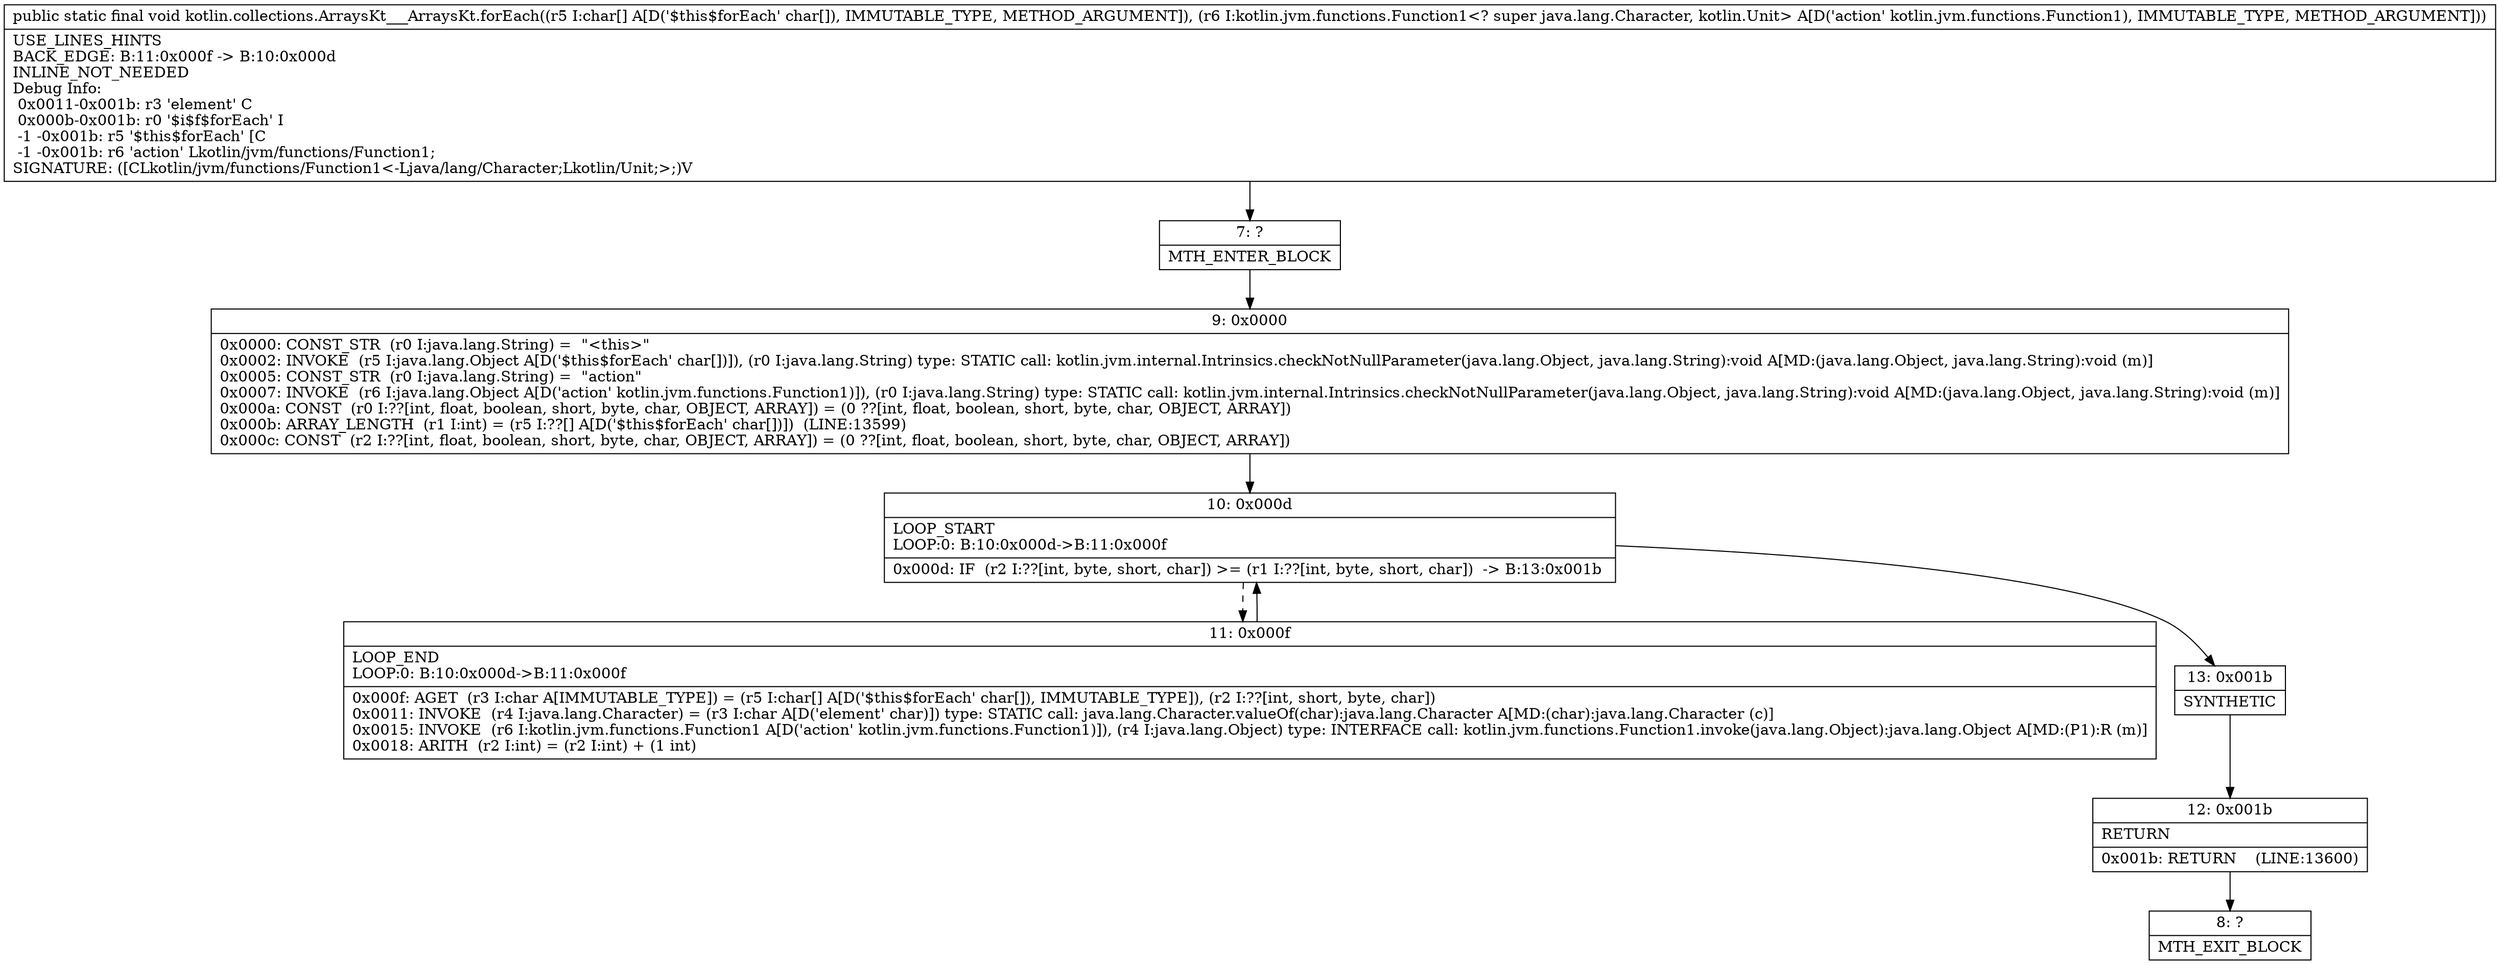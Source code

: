 digraph "CFG forkotlin.collections.ArraysKt___ArraysKt.forEach([CLkotlin\/jvm\/functions\/Function1;)V" {
Node_7 [shape=record,label="{7\:\ ?|MTH_ENTER_BLOCK\l}"];
Node_9 [shape=record,label="{9\:\ 0x0000|0x0000: CONST_STR  (r0 I:java.lang.String) =  \"\<this\>\" \l0x0002: INVOKE  (r5 I:java.lang.Object A[D('$this$forEach' char[])]), (r0 I:java.lang.String) type: STATIC call: kotlin.jvm.internal.Intrinsics.checkNotNullParameter(java.lang.Object, java.lang.String):void A[MD:(java.lang.Object, java.lang.String):void (m)]\l0x0005: CONST_STR  (r0 I:java.lang.String) =  \"action\" \l0x0007: INVOKE  (r6 I:java.lang.Object A[D('action' kotlin.jvm.functions.Function1)]), (r0 I:java.lang.String) type: STATIC call: kotlin.jvm.internal.Intrinsics.checkNotNullParameter(java.lang.Object, java.lang.String):void A[MD:(java.lang.Object, java.lang.String):void (m)]\l0x000a: CONST  (r0 I:??[int, float, boolean, short, byte, char, OBJECT, ARRAY]) = (0 ??[int, float, boolean, short, byte, char, OBJECT, ARRAY]) \l0x000b: ARRAY_LENGTH  (r1 I:int) = (r5 I:??[] A[D('$this$forEach' char[])])  (LINE:13599)\l0x000c: CONST  (r2 I:??[int, float, boolean, short, byte, char, OBJECT, ARRAY]) = (0 ??[int, float, boolean, short, byte, char, OBJECT, ARRAY]) \l}"];
Node_10 [shape=record,label="{10\:\ 0x000d|LOOP_START\lLOOP:0: B:10:0x000d\-\>B:11:0x000f\l|0x000d: IF  (r2 I:??[int, byte, short, char]) \>= (r1 I:??[int, byte, short, char])  \-\> B:13:0x001b \l}"];
Node_11 [shape=record,label="{11\:\ 0x000f|LOOP_END\lLOOP:0: B:10:0x000d\-\>B:11:0x000f\l|0x000f: AGET  (r3 I:char A[IMMUTABLE_TYPE]) = (r5 I:char[] A[D('$this$forEach' char[]), IMMUTABLE_TYPE]), (r2 I:??[int, short, byte, char]) \l0x0011: INVOKE  (r4 I:java.lang.Character) = (r3 I:char A[D('element' char)]) type: STATIC call: java.lang.Character.valueOf(char):java.lang.Character A[MD:(char):java.lang.Character (c)]\l0x0015: INVOKE  (r6 I:kotlin.jvm.functions.Function1 A[D('action' kotlin.jvm.functions.Function1)]), (r4 I:java.lang.Object) type: INTERFACE call: kotlin.jvm.functions.Function1.invoke(java.lang.Object):java.lang.Object A[MD:(P1):R (m)]\l0x0018: ARITH  (r2 I:int) = (r2 I:int) + (1 int) \l}"];
Node_13 [shape=record,label="{13\:\ 0x001b|SYNTHETIC\l}"];
Node_12 [shape=record,label="{12\:\ 0x001b|RETURN\l|0x001b: RETURN    (LINE:13600)\l}"];
Node_8 [shape=record,label="{8\:\ ?|MTH_EXIT_BLOCK\l}"];
MethodNode[shape=record,label="{public static final void kotlin.collections.ArraysKt___ArraysKt.forEach((r5 I:char[] A[D('$this$forEach' char[]), IMMUTABLE_TYPE, METHOD_ARGUMENT]), (r6 I:kotlin.jvm.functions.Function1\<? super java.lang.Character, kotlin.Unit\> A[D('action' kotlin.jvm.functions.Function1), IMMUTABLE_TYPE, METHOD_ARGUMENT]))  | USE_LINES_HINTS\lBACK_EDGE: B:11:0x000f \-\> B:10:0x000d\lINLINE_NOT_NEEDED\lDebug Info:\l  0x0011\-0x001b: r3 'element' C\l  0x000b\-0x001b: r0 '$i$f$forEach' I\l  \-1 \-0x001b: r5 '$this$forEach' [C\l  \-1 \-0x001b: r6 'action' Lkotlin\/jvm\/functions\/Function1;\lSIGNATURE: ([CLkotlin\/jvm\/functions\/Function1\<\-Ljava\/lang\/Character;Lkotlin\/Unit;\>;)V\l}"];
MethodNode -> Node_7;Node_7 -> Node_9;
Node_9 -> Node_10;
Node_10 -> Node_11[style=dashed];
Node_10 -> Node_13;
Node_11 -> Node_10;
Node_13 -> Node_12;
Node_12 -> Node_8;
}

